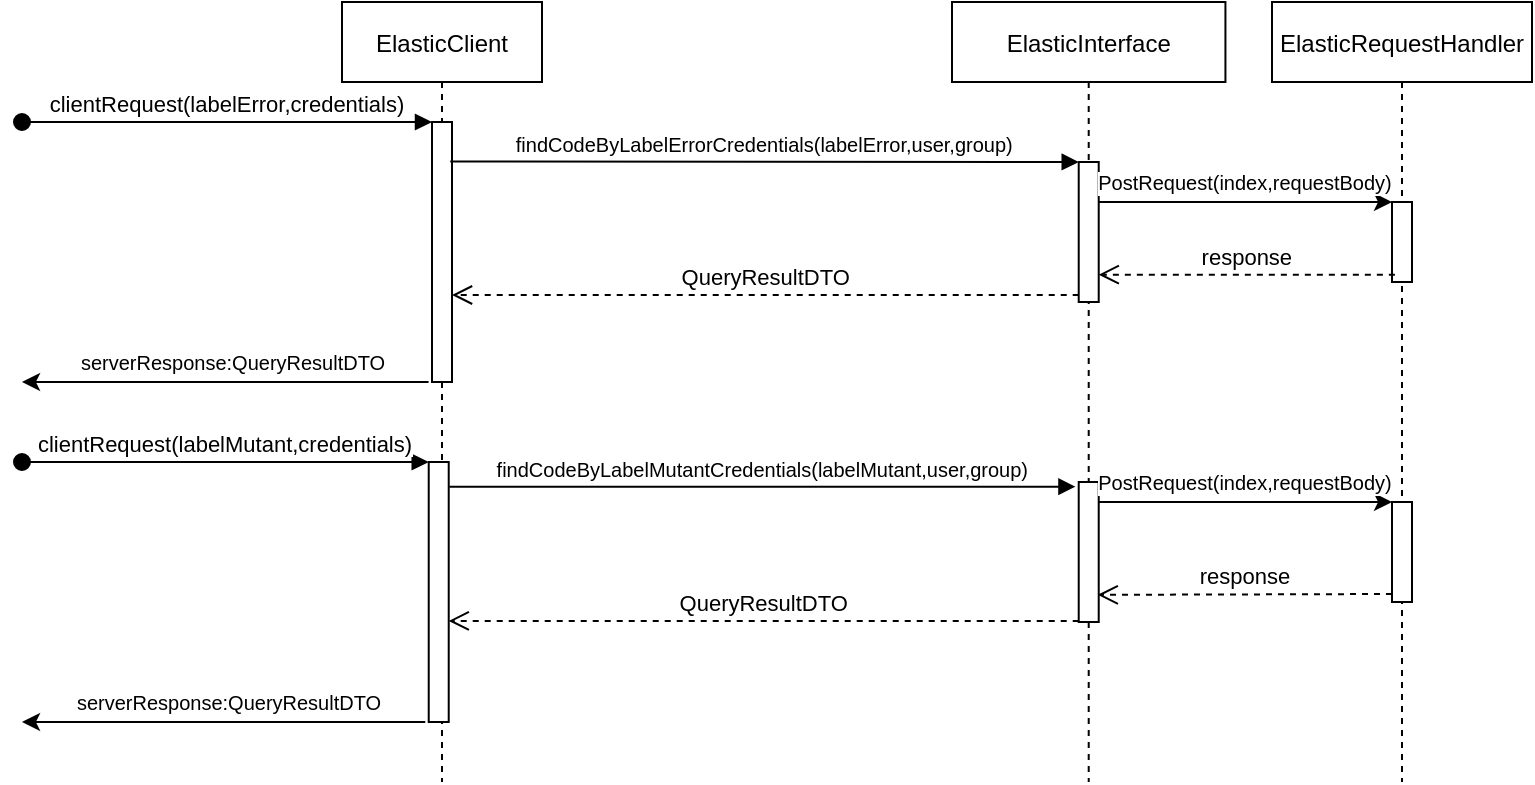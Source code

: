 <mxfile version="15.6.2" type="github">
  <diagram id="kgpKYQtTHZ0yAKxKKP6v" name="Page-1">
    <mxGraphModel dx="1663" dy="414" grid="1" gridSize="10" guides="1" tooltips="1" connect="1" arrows="1" fold="1" page="1" pageScale="1" pageWidth="850" pageHeight="1100" math="0" shadow="0">
      <root>
        <mxCell id="0" />
        <mxCell id="1" parent="0" />
        <mxCell id="3nuBFxr9cyL0pnOWT2aG-1" value="ElasticClient" style="shape=umlLifeline;perimeter=lifelinePerimeter;container=1;collapsible=0;recursiveResize=0;rounded=0;shadow=0;strokeWidth=1;" parent="1" vertex="1">
          <mxGeometry x="120" y="80" width="100" height="390" as="geometry" />
        </mxCell>
        <mxCell id="3nuBFxr9cyL0pnOWT2aG-2" value="" style="points=[];perimeter=orthogonalPerimeter;rounded=0;shadow=0;strokeWidth=1;" parent="3nuBFxr9cyL0pnOWT2aG-1" vertex="1">
          <mxGeometry x="43.36" y="230" width="10" height="130" as="geometry" />
        </mxCell>
        <mxCell id="6yEHF6eIrHNhduy1DD2R-21" value="clientRequest(labelMutant,credentials)" style="verticalAlign=bottom;startArrow=oval;endArrow=block;startSize=8;shadow=0;strokeWidth=1;" edge="1" parent="3nuBFxr9cyL0pnOWT2aG-1">
          <mxGeometry relative="1" as="geometry">
            <mxPoint x="-160" y="230" as="sourcePoint" />
            <mxPoint x="43.36" y="230" as="targetPoint" />
          </mxGeometry>
        </mxCell>
        <mxCell id="6yEHF6eIrHNhduy1DD2R-26" value="" style="points=[];perimeter=orthogonalPerimeter;rounded=0;shadow=0;strokeWidth=1;" vertex="1" parent="3nuBFxr9cyL0pnOWT2aG-1">
          <mxGeometry x="45.0" y="60" width="10" height="130" as="geometry" />
        </mxCell>
        <mxCell id="6yEHF6eIrHNhduy1DD2R-27" value="clientRequest(labelError,credentials)" style="verticalAlign=bottom;startArrow=oval;endArrow=block;startSize=8;shadow=0;strokeWidth=1;" edge="1" parent="3nuBFxr9cyL0pnOWT2aG-1" target="6yEHF6eIrHNhduy1DD2R-26">
          <mxGeometry relative="1" as="geometry">
            <mxPoint x="-160" y="60" as="sourcePoint" />
            <mxPoint x="43.36" y="60" as="targetPoint" />
          </mxGeometry>
        </mxCell>
        <mxCell id="6yEHF6eIrHNhduy1DD2R-28" value="" style="endArrow=classic;html=1;rounded=0;fontSize=10;exitX=-0.171;exitY=1;exitDx=0;exitDy=0;exitPerimeter=0;" edge="1" parent="3nuBFxr9cyL0pnOWT2aG-1" source="6yEHF6eIrHNhduy1DD2R-26">
          <mxGeometry width="50" height="50" relative="1" as="geometry">
            <mxPoint x="38.36" y="184" as="sourcePoint" />
            <mxPoint x="-160" y="190" as="targetPoint" />
          </mxGeometry>
        </mxCell>
        <mxCell id="6yEHF6eIrHNhduy1DD2R-29" value="serverResponse:QueryResultDTO" style="edgeLabel;html=1;align=center;verticalAlign=middle;resizable=0;points=[];fontSize=10;" vertex="1" connectable="0" parent="6yEHF6eIrHNhduy1DD2R-28">
          <mxGeometry x="-0.153" relative="1" as="geometry">
            <mxPoint x="-13" y="-10" as="offset" />
          </mxGeometry>
        </mxCell>
        <mxCell id="3nuBFxr9cyL0pnOWT2aG-5" value="ElasticInterface" style="shape=umlLifeline;perimeter=lifelinePerimeter;container=1;collapsible=0;recursiveResize=0;rounded=0;shadow=0;strokeWidth=1;" parent="1" vertex="1">
          <mxGeometry x="425" y="80" width="136.714" height="390" as="geometry" />
        </mxCell>
        <mxCell id="3nuBFxr9cyL0pnOWT2aG-6" value="" style="points=[];perimeter=orthogonalPerimeter;rounded=0;shadow=0;strokeWidth=1;" parent="3nuBFxr9cyL0pnOWT2aG-5" vertex="1">
          <mxGeometry x="63.36" y="80" width="10" height="70" as="geometry" />
        </mxCell>
        <mxCell id="6yEHF6eIrHNhduy1DD2R-9" value="" style="points=[];perimeter=orthogonalPerimeter;rounded=0;shadow=0;strokeWidth=1;" vertex="1" parent="3nuBFxr9cyL0pnOWT2aG-5">
          <mxGeometry x="63.36" y="240" width="10" height="70" as="geometry" />
        </mxCell>
        <mxCell id="3nuBFxr9cyL0pnOWT2aG-7" value="QueryResultDTO" style="verticalAlign=bottom;endArrow=open;dashed=1;endSize=8;exitX=0;exitY=0.95;shadow=0;strokeWidth=1;" parent="1" source="3nuBFxr9cyL0pnOWT2aG-6" target="6yEHF6eIrHNhduy1DD2R-26" edge="1">
          <mxGeometry relative="1" as="geometry">
            <mxPoint x="190" y="227" as="targetPoint" />
          </mxGeometry>
        </mxCell>
        <mxCell id="3nuBFxr9cyL0pnOWT2aG-8" value="findCodeByLabelErrorCredentials(labelError,user,group)" style="verticalAlign=bottom;endArrow=block;entryX=0;entryY=0;shadow=0;strokeWidth=1;fontSize=10;exitX=0.914;exitY=0.152;exitDx=0;exitDy=0;exitPerimeter=0;" parent="1" source="6yEHF6eIrHNhduy1DD2R-26" target="3nuBFxr9cyL0pnOWT2aG-6" edge="1">
          <mxGeometry relative="1" as="geometry">
            <mxPoint x="200" y="160" as="sourcePoint" />
          </mxGeometry>
        </mxCell>
        <mxCell id="6yEHF6eIrHNhduy1DD2R-1" value="ElasticRequestHandler" style="shape=umlLifeline;perimeter=lifelinePerimeter;container=1;collapsible=0;recursiveResize=0;rounded=0;shadow=0;strokeWidth=1;" vertex="1" parent="1">
          <mxGeometry x="585" y="80" width="130" height="390" as="geometry" />
        </mxCell>
        <mxCell id="6yEHF6eIrHNhduy1DD2R-2" value="" style="points=[];perimeter=orthogonalPerimeter;rounded=0;shadow=0;strokeWidth=1;" vertex="1" parent="6yEHF6eIrHNhduy1DD2R-1">
          <mxGeometry x="60" y="100" width="10" height="40" as="geometry" />
        </mxCell>
        <mxCell id="6yEHF6eIrHNhduy1DD2R-10" value="" style="points=[];perimeter=orthogonalPerimeter;rounded=0;shadow=0;strokeWidth=1;" vertex="1" parent="6yEHF6eIrHNhduy1DD2R-1">
          <mxGeometry x="60" y="250" width="10" height="50" as="geometry" />
        </mxCell>
        <mxCell id="6yEHF6eIrHNhduy1DD2R-3" value="" style="endArrow=classic;html=1;rounded=0;" edge="1" parent="1" source="3nuBFxr9cyL0pnOWT2aG-6" target="6yEHF6eIrHNhduy1DD2R-2">
          <mxGeometry width="50" height="50" relative="1" as="geometry">
            <mxPoint x="525" y="400" as="sourcePoint" />
            <mxPoint x="575" y="350" as="targetPoint" />
            <Array as="points">
              <mxPoint x="555" y="180" />
            </Array>
          </mxGeometry>
        </mxCell>
        <mxCell id="6yEHF6eIrHNhduy1DD2R-5" value="PostRequest(index,requestBody)" style="edgeLabel;html=1;align=center;verticalAlign=middle;resizable=0;points=[];fontSize=10;" vertex="1" connectable="0" parent="6yEHF6eIrHNhduy1DD2R-3">
          <mxGeometry x="-0.009" y="1" relative="1" as="geometry">
            <mxPoint y="-9" as="offset" />
          </mxGeometry>
        </mxCell>
        <mxCell id="6yEHF6eIrHNhduy1DD2R-6" value="QueryResultDTO" style="verticalAlign=bottom;endArrow=open;dashed=1;endSize=8;exitX=0.164;exitY=0.992;shadow=0;strokeWidth=1;exitDx=0;exitDy=0;exitPerimeter=0;" edge="1" parent="1" target="3nuBFxr9cyL0pnOWT2aG-2">
          <mxGeometry relative="1" as="geometry">
            <mxPoint x="173.36" y="389.43" as="targetPoint" />
            <mxPoint x="488.36" y="389.44" as="sourcePoint" />
          </mxGeometry>
        </mxCell>
        <mxCell id="6yEHF6eIrHNhduy1DD2R-7" value="findCodeByLabelMutantCredentials(labelMutant,user,group)" style="verticalAlign=bottom;endArrow=block;shadow=0;strokeWidth=1;fontSize=10;exitX=1.029;exitY=0.095;exitDx=0;exitDy=0;exitPerimeter=0;" edge="1" parent="1" source="3nuBFxr9cyL0pnOWT2aG-2">
          <mxGeometry relative="1" as="geometry">
            <mxPoint x="173.36" y="322.93" as="sourcePoint" />
            <mxPoint x="486.72" y="322.35" as="targetPoint" />
          </mxGeometry>
        </mxCell>
        <mxCell id="6yEHF6eIrHNhduy1DD2R-14" value="" style="endArrow=classic;html=1;rounded=0;" edge="1" parent="1" source="6yEHF6eIrHNhduy1DD2R-9">
          <mxGeometry width="50" height="50" relative="1" as="geometry">
            <mxPoint x="498.36" y="330" as="sourcePoint" />
            <mxPoint x="645" y="330" as="targetPoint" />
            <Array as="points">
              <mxPoint x="555" y="330" />
            </Array>
          </mxGeometry>
        </mxCell>
        <mxCell id="6yEHF6eIrHNhduy1DD2R-15" value="PostRequest(index,requestBody)" style="edgeLabel;html=1;align=center;verticalAlign=middle;resizable=0;points=[];fontSize=10;" vertex="1" connectable="0" parent="6yEHF6eIrHNhduy1DD2R-14">
          <mxGeometry x="-0.009" y="1" relative="1" as="geometry">
            <mxPoint y="-9" as="offset" />
          </mxGeometry>
        </mxCell>
        <mxCell id="6yEHF6eIrHNhduy1DD2R-16" value="response" style="verticalAlign=bottom;endArrow=open;dashed=1;endSize=8;exitX=0.143;exitY=0.909;shadow=0;strokeWidth=1;exitDx=0;exitDy=0;exitPerimeter=0;" edge="1" parent="1" source="6yEHF6eIrHNhduy1DD2R-2" target="3nuBFxr9cyL0pnOWT2aG-6">
          <mxGeometry relative="1" as="geometry">
            <mxPoint x="330" y="230" as="targetPoint" />
            <mxPoint x="643.36" y="230" as="sourcePoint" />
          </mxGeometry>
        </mxCell>
        <mxCell id="6yEHF6eIrHNhduy1DD2R-17" value="response" style="verticalAlign=bottom;endArrow=open;dashed=1;endSize=8;shadow=0;strokeWidth=1;entryX=0.95;entryY=0.906;entryDx=0;entryDy=0;entryPerimeter=0;" edge="1" parent="1">
          <mxGeometry relative="1" as="geometry">
            <mxPoint x="497.86" y="376.42" as="targetPoint" />
            <mxPoint x="645" y="376" as="sourcePoint" />
          </mxGeometry>
        </mxCell>
        <mxCell id="6yEHF6eIrHNhduy1DD2R-19" value="" style="endArrow=classic;html=1;rounded=0;fontSize=10;exitX=-0.171;exitY=1;exitDx=0;exitDy=0;exitPerimeter=0;" edge="1" parent="1" source="3nuBFxr9cyL0pnOWT2aG-2">
          <mxGeometry width="50" height="50" relative="1" as="geometry">
            <mxPoint x="158.36" y="434" as="sourcePoint" />
            <mxPoint x="-40" y="440" as="targetPoint" />
          </mxGeometry>
        </mxCell>
        <mxCell id="6yEHF6eIrHNhduy1DD2R-20" value="serverResponse:QueryResultDTO" style="edgeLabel;html=1;align=center;verticalAlign=middle;resizable=0;points=[];fontSize=10;" vertex="1" connectable="0" parent="6yEHF6eIrHNhduy1DD2R-19">
          <mxGeometry x="-0.153" relative="1" as="geometry">
            <mxPoint x="-13" y="-10" as="offset" />
          </mxGeometry>
        </mxCell>
      </root>
    </mxGraphModel>
  </diagram>
</mxfile>
